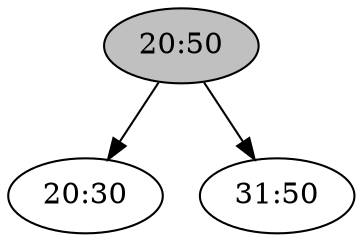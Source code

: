 digraph "l2-i31:50" {

/* Nodes */

N_20_50[label="20:50"][style="filled"][fillcolor="grey"];
N_20_30[label="20:30"];
N_31_50[label="31:50"];

/* Edges */

N_20_50 -> N_20_30;
N_20_50 -> N_31_50;
}

